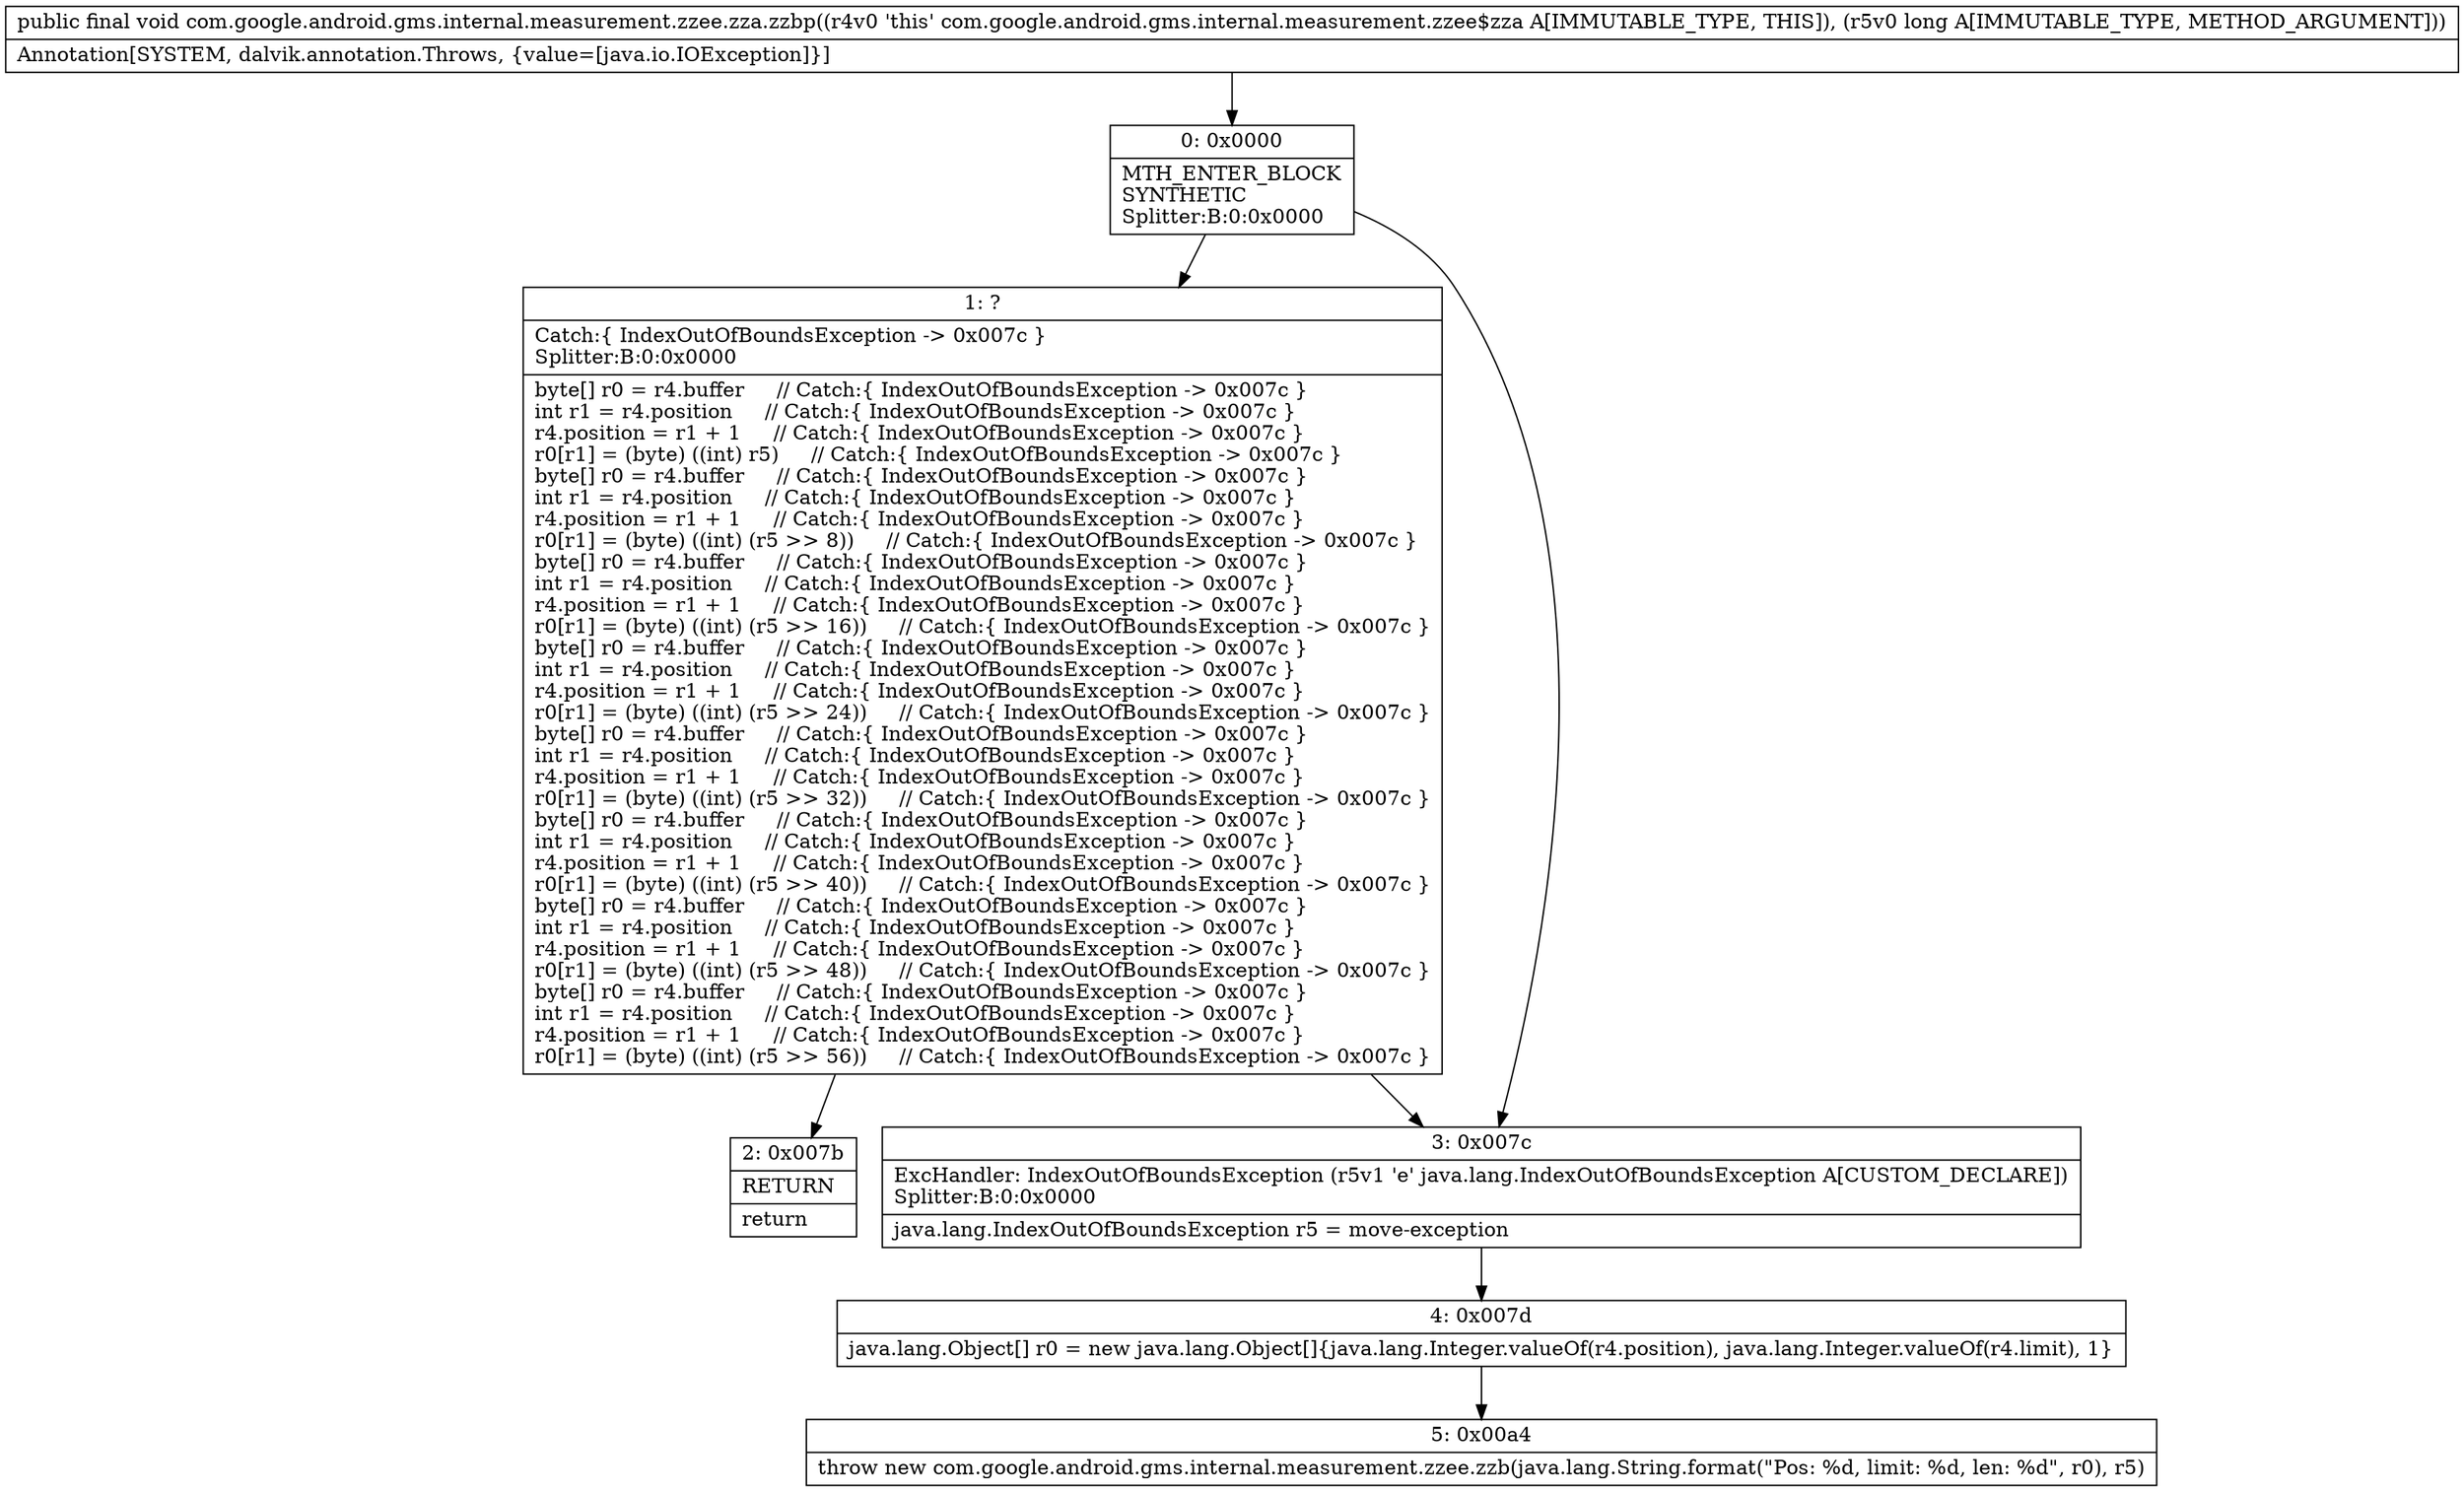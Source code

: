 digraph "CFG forcom.google.android.gms.internal.measurement.zzee.zza.zzbp(J)V" {
Node_0 [shape=record,label="{0\:\ 0x0000|MTH_ENTER_BLOCK\lSYNTHETIC\lSplitter:B:0:0x0000\l}"];
Node_1 [shape=record,label="{1\:\ ?|Catch:\{ IndexOutOfBoundsException \-\> 0x007c \}\lSplitter:B:0:0x0000\l|byte[] r0 = r4.buffer     \/\/ Catch:\{ IndexOutOfBoundsException \-\> 0x007c \}\lint r1 = r4.position     \/\/ Catch:\{ IndexOutOfBoundsException \-\> 0x007c \}\lr4.position = r1 + 1     \/\/ Catch:\{ IndexOutOfBoundsException \-\> 0x007c \}\lr0[r1] = (byte) ((int) r5)     \/\/ Catch:\{ IndexOutOfBoundsException \-\> 0x007c \}\lbyte[] r0 = r4.buffer     \/\/ Catch:\{ IndexOutOfBoundsException \-\> 0x007c \}\lint r1 = r4.position     \/\/ Catch:\{ IndexOutOfBoundsException \-\> 0x007c \}\lr4.position = r1 + 1     \/\/ Catch:\{ IndexOutOfBoundsException \-\> 0x007c \}\lr0[r1] = (byte) ((int) (r5 \>\> 8))     \/\/ Catch:\{ IndexOutOfBoundsException \-\> 0x007c \}\lbyte[] r0 = r4.buffer     \/\/ Catch:\{ IndexOutOfBoundsException \-\> 0x007c \}\lint r1 = r4.position     \/\/ Catch:\{ IndexOutOfBoundsException \-\> 0x007c \}\lr4.position = r1 + 1     \/\/ Catch:\{ IndexOutOfBoundsException \-\> 0x007c \}\lr0[r1] = (byte) ((int) (r5 \>\> 16))     \/\/ Catch:\{ IndexOutOfBoundsException \-\> 0x007c \}\lbyte[] r0 = r4.buffer     \/\/ Catch:\{ IndexOutOfBoundsException \-\> 0x007c \}\lint r1 = r4.position     \/\/ Catch:\{ IndexOutOfBoundsException \-\> 0x007c \}\lr4.position = r1 + 1     \/\/ Catch:\{ IndexOutOfBoundsException \-\> 0x007c \}\lr0[r1] = (byte) ((int) (r5 \>\> 24))     \/\/ Catch:\{ IndexOutOfBoundsException \-\> 0x007c \}\lbyte[] r0 = r4.buffer     \/\/ Catch:\{ IndexOutOfBoundsException \-\> 0x007c \}\lint r1 = r4.position     \/\/ Catch:\{ IndexOutOfBoundsException \-\> 0x007c \}\lr4.position = r1 + 1     \/\/ Catch:\{ IndexOutOfBoundsException \-\> 0x007c \}\lr0[r1] = (byte) ((int) (r5 \>\> 32))     \/\/ Catch:\{ IndexOutOfBoundsException \-\> 0x007c \}\lbyte[] r0 = r4.buffer     \/\/ Catch:\{ IndexOutOfBoundsException \-\> 0x007c \}\lint r1 = r4.position     \/\/ Catch:\{ IndexOutOfBoundsException \-\> 0x007c \}\lr4.position = r1 + 1     \/\/ Catch:\{ IndexOutOfBoundsException \-\> 0x007c \}\lr0[r1] = (byte) ((int) (r5 \>\> 40))     \/\/ Catch:\{ IndexOutOfBoundsException \-\> 0x007c \}\lbyte[] r0 = r4.buffer     \/\/ Catch:\{ IndexOutOfBoundsException \-\> 0x007c \}\lint r1 = r4.position     \/\/ Catch:\{ IndexOutOfBoundsException \-\> 0x007c \}\lr4.position = r1 + 1     \/\/ Catch:\{ IndexOutOfBoundsException \-\> 0x007c \}\lr0[r1] = (byte) ((int) (r5 \>\> 48))     \/\/ Catch:\{ IndexOutOfBoundsException \-\> 0x007c \}\lbyte[] r0 = r4.buffer     \/\/ Catch:\{ IndexOutOfBoundsException \-\> 0x007c \}\lint r1 = r4.position     \/\/ Catch:\{ IndexOutOfBoundsException \-\> 0x007c \}\lr4.position = r1 + 1     \/\/ Catch:\{ IndexOutOfBoundsException \-\> 0x007c \}\lr0[r1] = (byte) ((int) (r5 \>\> 56))     \/\/ Catch:\{ IndexOutOfBoundsException \-\> 0x007c \}\l}"];
Node_2 [shape=record,label="{2\:\ 0x007b|RETURN\l|return\l}"];
Node_3 [shape=record,label="{3\:\ 0x007c|ExcHandler: IndexOutOfBoundsException (r5v1 'e' java.lang.IndexOutOfBoundsException A[CUSTOM_DECLARE])\lSplitter:B:0:0x0000\l|java.lang.IndexOutOfBoundsException r5 = move\-exception\l}"];
Node_4 [shape=record,label="{4\:\ 0x007d|java.lang.Object[] r0 = new java.lang.Object[]\{java.lang.Integer.valueOf(r4.position), java.lang.Integer.valueOf(r4.limit), 1\}\l}"];
Node_5 [shape=record,label="{5\:\ 0x00a4|throw new com.google.android.gms.internal.measurement.zzee.zzb(java.lang.String.format(\"Pos: %d, limit: %d, len: %d\", r0), r5)\l}"];
MethodNode[shape=record,label="{public final void com.google.android.gms.internal.measurement.zzee.zza.zzbp((r4v0 'this' com.google.android.gms.internal.measurement.zzee$zza A[IMMUTABLE_TYPE, THIS]), (r5v0 long A[IMMUTABLE_TYPE, METHOD_ARGUMENT]))  | Annotation[SYSTEM, dalvik.annotation.Throws, \{value=[java.io.IOException]\}]\l}"];
MethodNode -> Node_0;
Node_0 -> Node_1;
Node_0 -> Node_3;
Node_1 -> Node_2;
Node_1 -> Node_3;
Node_3 -> Node_4;
Node_4 -> Node_5;
}

